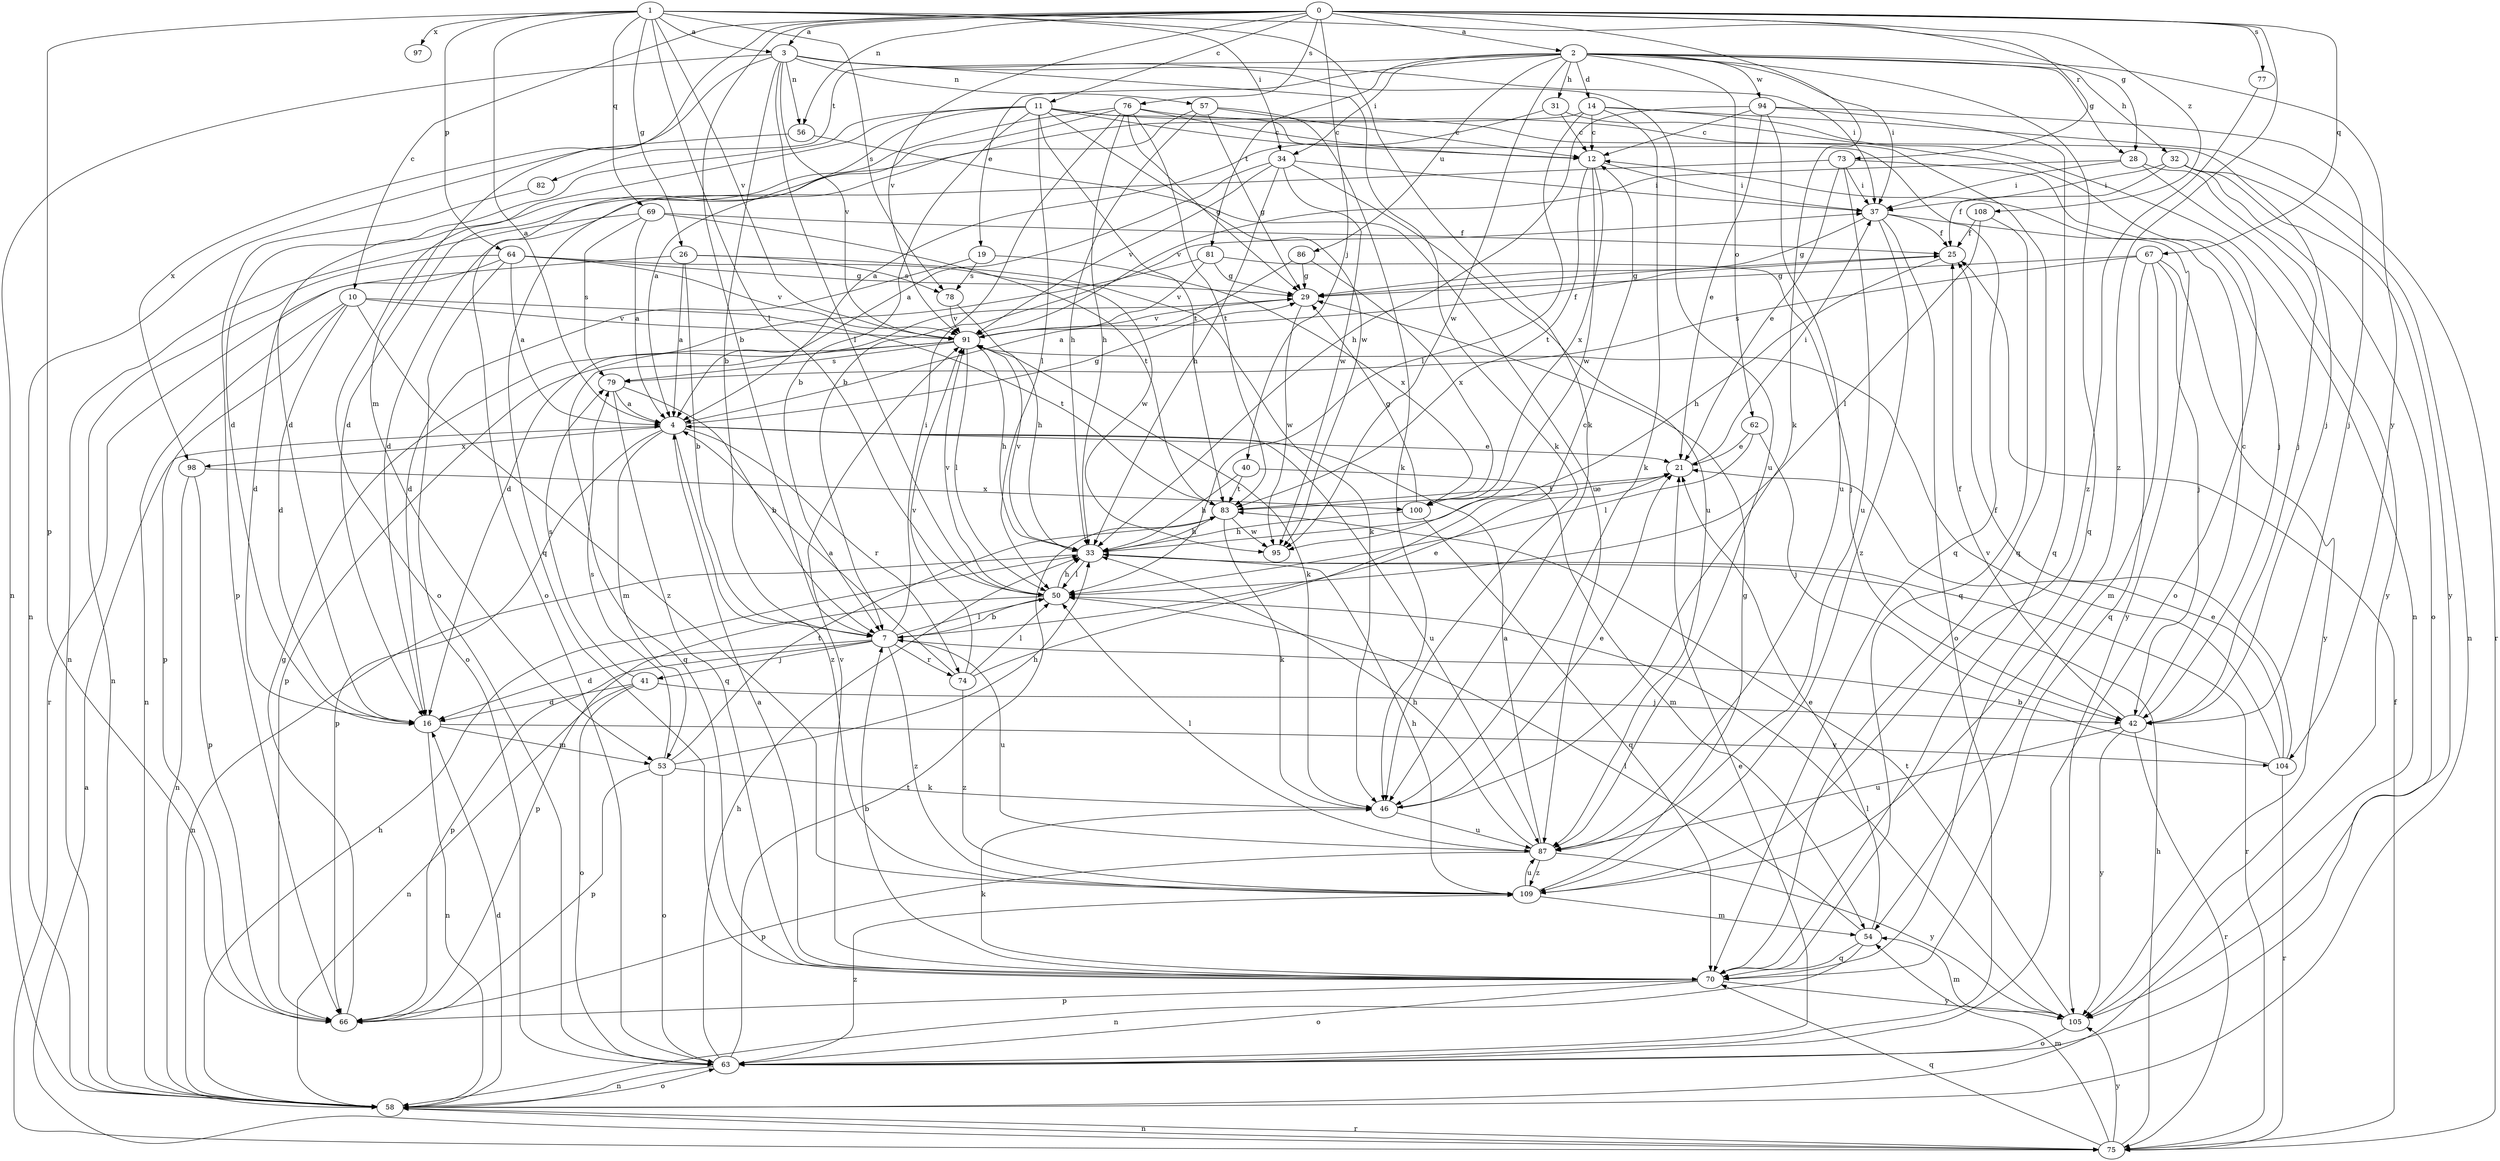 strict digraph  {
0;
1;
2;
3;
4;
7;
10;
11;
12;
14;
16;
19;
21;
25;
26;
28;
29;
31;
32;
33;
34;
37;
40;
41;
42;
46;
50;
53;
54;
56;
57;
58;
62;
63;
64;
66;
67;
69;
70;
73;
74;
75;
76;
77;
78;
79;
81;
82;
83;
86;
87;
91;
94;
95;
97;
98;
100;
104;
105;
108;
109;
0 -> 2  [label=a];
0 -> 3  [label=a];
0 -> 7  [label=b];
0 -> 10  [label=c];
0 -> 11  [label=c];
0 -> 40  [label=j];
0 -> 46  [label=k];
0 -> 53  [label=m];
0 -> 56  [label=n];
0 -> 67  [label=q];
0 -> 73  [label=r];
0 -> 76  [label=s];
0 -> 77  [label=s];
0 -> 91  [label=v];
0 -> 108  [label=z];
0 -> 109  [label=z];
1 -> 3  [label=a];
1 -> 4  [label=a];
1 -> 26  [label=g];
1 -> 28  [label=g];
1 -> 34  [label=i];
1 -> 46  [label=k];
1 -> 50  [label=l];
1 -> 64  [label=p];
1 -> 66  [label=p];
1 -> 69  [label=q];
1 -> 78  [label=s];
1 -> 91  [label=v];
1 -> 97  [label=x];
2 -> 14  [label=d];
2 -> 19  [label=e];
2 -> 28  [label=g];
2 -> 31  [label=h];
2 -> 32  [label=h];
2 -> 34  [label=i];
2 -> 37  [label=i];
2 -> 62  [label=o];
2 -> 70  [label=q];
2 -> 81  [label=t];
2 -> 82  [label=t];
2 -> 86  [label=u];
2 -> 94  [label=w];
2 -> 95  [label=w];
2 -> 104  [label=y];
3 -> 7  [label=b];
3 -> 37  [label=i];
3 -> 46  [label=k];
3 -> 50  [label=l];
3 -> 56  [label=n];
3 -> 57  [label=n];
3 -> 58  [label=n];
3 -> 87  [label=u];
3 -> 91  [label=v];
3 -> 98  [label=x];
4 -> 21  [label=e];
4 -> 29  [label=g];
4 -> 53  [label=m];
4 -> 66  [label=p];
4 -> 74  [label=r];
4 -> 87  [label=u];
4 -> 98  [label=x];
4 -> 109  [label=z];
7 -> 16  [label=d];
7 -> 21  [label=e];
7 -> 37  [label=i];
7 -> 41  [label=j];
7 -> 50  [label=l];
7 -> 66  [label=p];
7 -> 74  [label=r];
7 -> 87  [label=u];
7 -> 109  [label=z];
10 -> 16  [label=d];
10 -> 58  [label=n];
10 -> 66  [label=p];
10 -> 83  [label=t];
10 -> 91  [label=v];
10 -> 109  [label=z];
11 -> 4  [label=a];
11 -> 7  [label=b];
11 -> 12  [label=c];
11 -> 16  [label=d];
11 -> 42  [label=j];
11 -> 50  [label=l];
11 -> 63  [label=o];
11 -> 70  [label=q];
11 -> 83  [label=t];
11 -> 95  [label=w];
12 -> 37  [label=i];
12 -> 83  [label=t];
12 -> 95  [label=w];
12 -> 100  [label=x];
14 -> 12  [label=c];
14 -> 16  [label=d];
14 -> 46  [label=k];
14 -> 50  [label=l];
14 -> 58  [label=n];
14 -> 75  [label=r];
16 -> 53  [label=m];
16 -> 58  [label=n];
16 -> 104  [label=y];
19 -> 16  [label=d];
19 -> 78  [label=s];
19 -> 100  [label=x];
21 -> 37  [label=i];
21 -> 83  [label=t];
25 -> 29  [label=g];
25 -> 33  [label=h];
26 -> 4  [label=a];
26 -> 7  [label=b];
26 -> 46  [label=k];
26 -> 75  [label=r];
26 -> 78  [label=s];
28 -> 37  [label=i];
28 -> 42  [label=j];
28 -> 91  [label=v];
28 -> 105  [label=y];
29 -> 91  [label=v];
29 -> 95  [label=w];
31 -> 4  [label=a];
31 -> 12  [label=c];
31 -> 63  [label=o];
32 -> 25  [label=f];
32 -> 37  [label=i];
32 -> 58  [label=n];
32 -> 63  [label=o];
32 -> 105  [label=y];
33 -> 50  [label=l];
33 -> 58  [label=n];
33 -> 75  [label=r];
33 -> 91  [label=v];
34 -> 4  [label=a];
34 -> 33  [label=h];
34 -> 37  [label=i];
34 -> 87  [label=u];
34 -> 91  [label=v];
34 -> 95  [label=w];
37 -> 25  [label=f];
37 -> 29  [label=g];
37 -> 63  [label=o];
37 -> 105  [label=y];
37 -> 109  [label=z];
40 -> 33  [label=h];
40 -> 54  [label=m];
40 -> 83  [label=t];
41 -> 16  [label=d];
41 -> 42  [label=j];
41 -> 58  [label=n];
41 -> 63  [label=o];
41 -> 79  [label=s];
42 -> 12  [label=c];
42 -> 25  [label=f];
42 -> 75  [label=r];
42 -> 87  [label=u];
42 -> 105  [label=y];
46 -> 21  [label=e];
46 -> 87  [label=u];
50 -> 7  [label=b];
50 -> 33  [label=h];
50 -> 66  [label=p];
50 -> 91  [label=v];
53 -> 33  [label=h];
53 -> 46  [label=k];
53 -> 63  [label=o];
53 -> 66  [label=p];
53 -> 79  [label=s];
53 -> 83  [label=t];
54 -> 21  [label=e];
54 -> 50  [label=l];
54 -> 58  [label=n];
54 -> 70  [label=q];
56 -> 58  [label=n];
56 -> 87  [label=u];
57 -> 12  [label=c];
57 -> 29  [label=g];
57 -> 33  [label=h];
57 -> 46  [label=k];
57 -> 70  [label=q];
58 -> 16  [label=d];
58 -> 33  [label=h];
58 -> 63  [label=o];
58 -> 75  [label=r];
62 -> 21  [label=e];
62 -> 42  [label=j];
62 -> 50  [label=l];
63 -> 21  [label=e];
63 -> 33  [label=h];
63 -> 58  [label=n];
63 -> 83  [label=t];
63 -> 109  [label=z];
64 -> 4  [label=a];
64 -> 16  [label=d];
64 -> 29  [label=g];
64 -> 58  [label=n];
64 -> 63  [label=o];
64 -> 91  [label=v];
64 -> 95  [label=w];
66 -> 29  [label=g];
67 -> 29  [label=g];
67 -> 42  [label=j];
67 -> 54  [label=m];
67 -> 70  [label=q];
67 -> 79  [label=s];
67 -> 105  [label=y];
69 -> 4  [label=a];
69 -> 25  [label=f];
69 -> 58  [label=n];
69 -> 79  [label=s];
69 -> 83  [label=t];
70 -> 4  [label=a];
70 -> 7  [label=b];
70 -> 46  [label=k];
70 -> 63  [label=o];
70 -> 66  [label=p];
70 -> 91  [label=v];
70 -> 105  [label=y];
73 -> 16  [label=d];
73 -> 21  [label=e];
73 -> 37  [label=i];
73 -> 42  [label=j];
73 -> 87  [label=u];
74 -> 4  [label=a];
74 -> 12  [label=c];
74 -> 50  [label=l];
74 -> 91  [label=v];
74 -> 109  [label=z];
75 -> 4  [label=a];
75 -> 25  [label=f];
75 -> 33  [label=h];
75 -> 54  [label=m];
75 -> 58  [label=n];
75 -> 70  [label=q];
75 -> 105  [label=y];
76 -> 7  [label=b];
76 -> 12  [label=c];
76 -> 16  [label=d];
76 -> 29  [label=g];
76 -> 33  [label=h];
76 -> 63  [label=o];
76 -> 70  [label=q];
76 -> 83  [label=t];
77 -> 109  [label=z];
78 -> 33  [label=h];
78 -> 91  [label=v];
79 -> 4  [label=a];
79 -> 7  [label=b];
79 -> 70  [label=q];
81 -> 16  [label=d];
81 -> 29  [label=g];
81 -> 42  [label=j];
81 -> 91  [label=v];
82 -> 66  [label=p];
83 -> 21  [label=e];
83 -> 33  [label=h];
83 -> 46  [label=k];
83 -> 95  [label=w];
86 -> 4  [label=a];
86 -> 29  [label=g];
86 -> 100  [label=x];
87 -> 4  [label=a];
87 -> 33  [label=h];
87 -> 50  [label=l];
87 -> 66  [label=p];
87 -> 105  [label=y];
87 -> 109  [label=z];
91 -> 25  [label=f];
91 -> 33  [label=h];
91 -> 46  [label=k];
91 -> 50  [label=l];
91 -> 66  [label=p];
91 -> 70  [label=q];
91 -> 79  [label=s];
94 -> 12  [label=c];
94 -> 21  [label=e];
94 -> 33  [label=h];
94 -> 42  [label=j];
94 -> 70  [label=q];
94 -> 87  [label=u];
98 -> 58  [label=n];
98 -> 66  [label=p];
98 -> 100  [label=x];
100 -> 29  [label=g];
100 -> 33  [label=h];
100 -> 70  [label=q];
104 -> 7  [label=b];
104 -> 21  [label=e];
104 -> 25  [label=f];
104 -> 75  [label=r];
104 -> 91  [label=v];
105 -> 50  [label=l];
105 -> 54  [label=m];
105 -> 63  [label=o];
105 -> 83  [label=t];
108 -> 25  [label=f];
108 -> 50  [label=l];
108 -> 70  [label=q];
109 -> 29  [label=g];
109 -> 33  [label=h];
109 -> 54  [label=m];
109 -> 87  [label=u];
}
